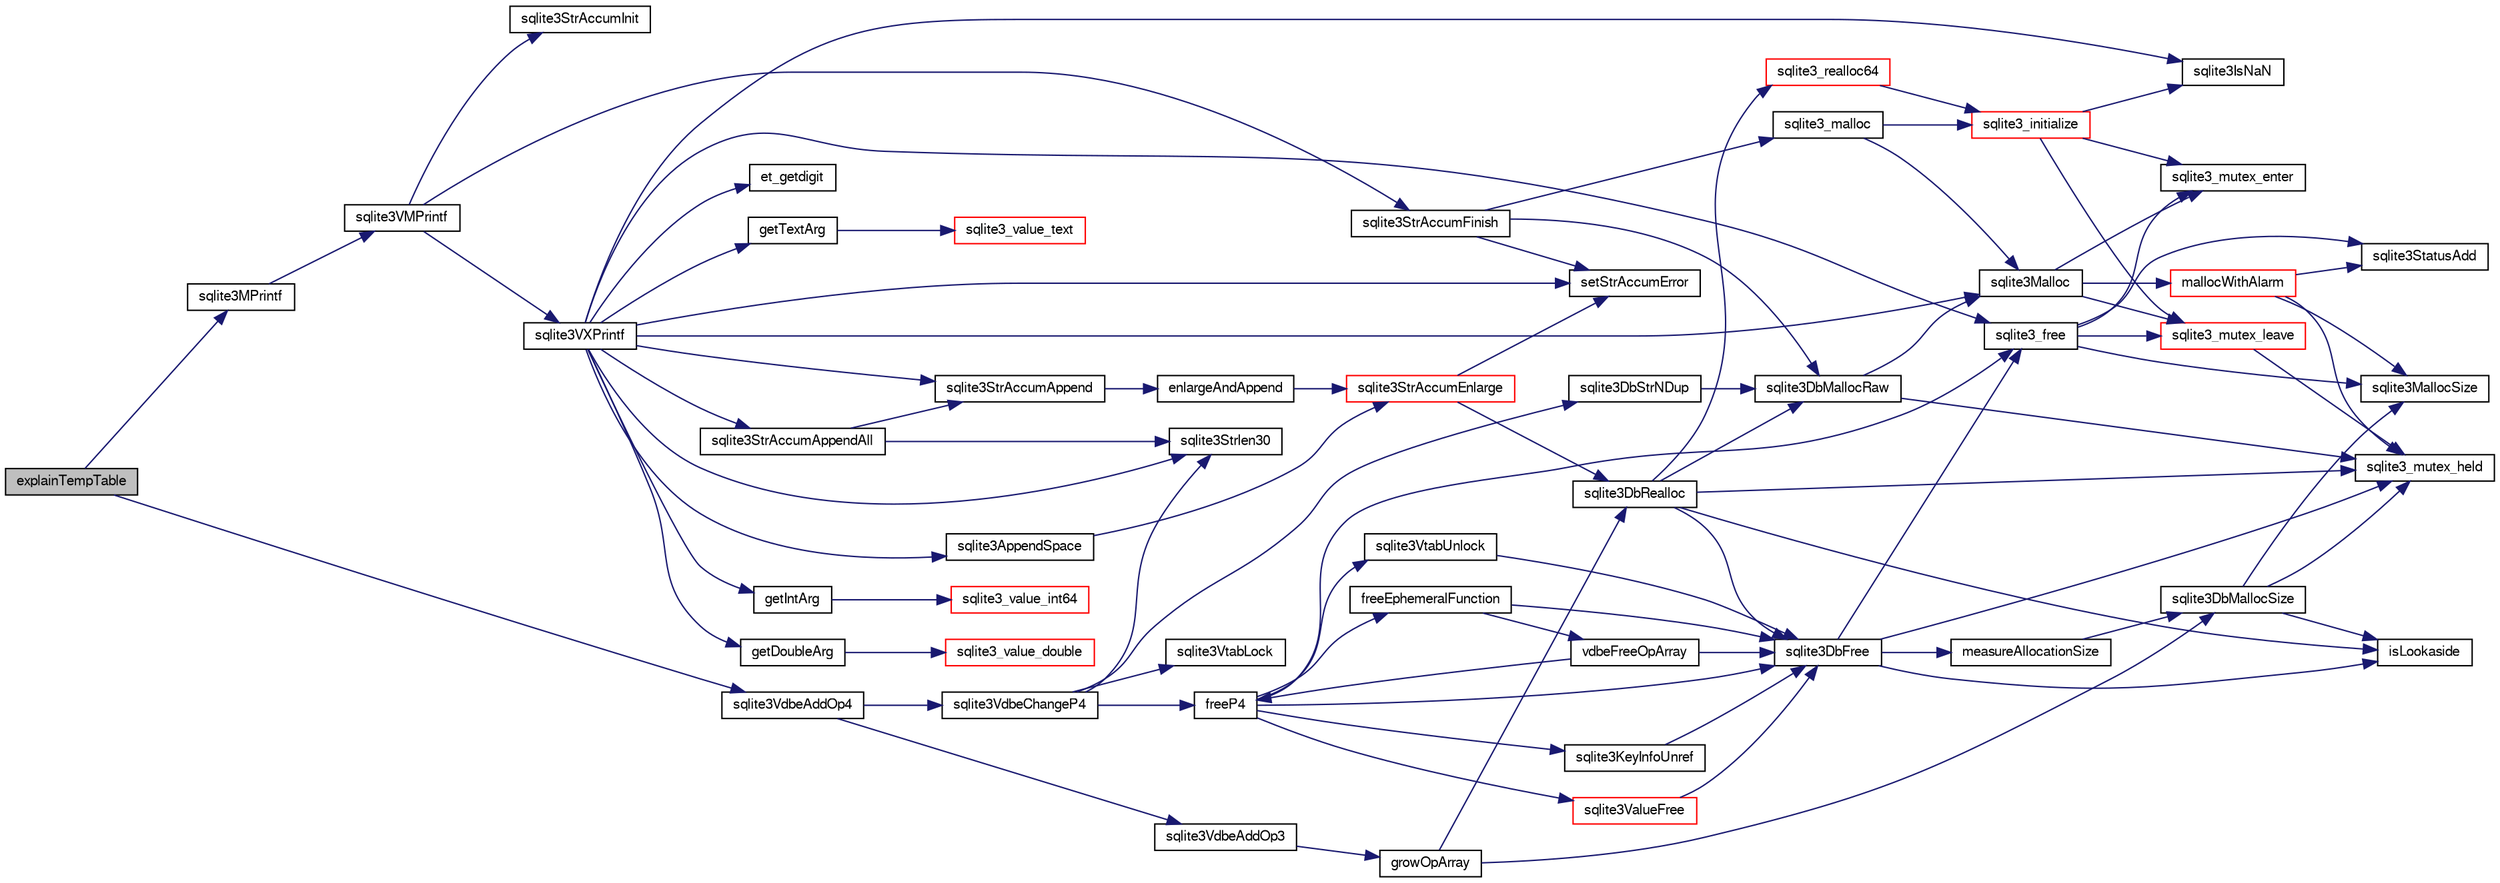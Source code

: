 digraph "explainTempTable"
{
  edge [fontname="FreeSans",fontsize="10",labelfontname="FreeSans",labelfontsize="10"];
  node [fontname="FreeSans",fontsize="10",shape=record];
  rankdir="LR";
  Node99934 [label="explainTempTable",height=0.2,width=0.4,color="black", fillcolor="grey75", style="filled", fontcolor="black"];
  Node99934 -> Node99935 [color="midnightblue",fontsize="10",style="solid",fontname="FreeSans"];
  Node99935 [label="sqlite3MPrintf",height=0.2,width=0.4,color="black", fillcolor="white", style="filled",URL="$sqlite3_8c.html#a208ef0df84e9778778804a19af03efea"];
  Node99935 -> Node99936 [color="midnightblue",fontsize="10",style="solid",fontname="FreeSans"];
  Node99936 [label="sqlite3VMPrintf",height=0.2,width=0.4,color="black", fillcolor="white", style="filled",URL="$sqlite3_8c.html#a05535d0982ef06fbc2ee8195ebbae689"];
  Node99936 -> Node99937 [color="midnightblue",fontsize="10",style="solid",fontname="FreeSans"];
  Node99937 [label="sqlite3StrAccumInit",height=0.2,width=0.4,color="black", fillcolor="white", style="filled",URL="$sqlite3_8c.html#aabf95e113b9d54d519cd15a56215f560"];
  Node99936 -> Node99938 [color="midnightblue",fontsize="10",style="solid",fontname="FreeSans"];
  Node99938 [label="sqlite3VXPrintf",height=0.2,width=0.4,color="black", fillcolor="white", style="filled",URL="$sqlite3_8c.html#a63c25806c9bd4a2b76f9a0eb232c6bde"];
  Node99938 -> Node99939 [color="midnightblue",fontsize="10",style="solid",fontname="FreeSans"];
  Node99939 [label="sqlite3StrAccumAppend",height=0.2,width=0.4,color="black", fillcolor="white", style="filled",URL="$sqlite3_8c.html#a56664fa33def33c5a5245b623441d5e0"];
  Node99939 -> Node99940 [color="midnightblue",fontsize="10",style="solid",fontname="FreeSans"];
  Node99940 [label="enlargeAndAppend",height=0.2,width=0.4,color="black", fillcolor="white", style="filled",URL="$sqlite3_8c.html#a25b21e61dc0883d849890eaa8a18088a"];
  Node99940 -> Node99941 [color="midnightblue",fontsize="10",style="solid",fontname="FreeSans"];
  Node99941 [label="sqlite3StrAccumEnlarge",height=0.2,width=0.4,color="red", fillcolor="white", style="filled",URL="$sqlite3_8c.html#a38976500a97c69d65086eeccca82dd96"];
  Node99941 -> Node99942 [color="midnightblue",fontsize="10",style="solid",fontname="FreeSans"];
  Node99942 [label="setStrAccumError",height=0.2,width=0.4,color="black", fillcolor="white", style="filled",URL="$sqlite3_8c.html#a3dc479a1fc8ba1ab8edfe51f8a0b102c"];
  Node99941 -> Node99955 [color="midnightblue",fontsize="10",style="solid",fontname="FreeSans"];
  Node99955 [label="sqlite3DbRealloc",height=0.2,width=0.4,color="black", fillcolor="white", style="filled",URL="$sqlite3_8c.html#ae028f4902a9d29bcaf310ff289ee87dc"];
  Node99955 -> Node99945 [color="midnightblue",fontsize="10",style="solid",fontname="FreeSans"];
  Node99945 [label="sqlite3_mutex_held",height=0.2,width=0.4,color="black", fillcolor="white", style="filled",URL="$sqlite3_8c.html#acf77da68932b6bc163c5e68547ecc3e7"];
  Node99955 -> Node99956 [color="midnightblue",fontsize="10",style="solid",fontname="FreeSans"];
  Node99956 [label="sqlite3DbMallocRaw",height=0.2,width=0.4,color="black", fillcolor="white", style="filled",URL="$sqlite3_8c.html#abbe8be0cf7175e11ddc3e2218fad924e"];
  Node99956 -> Node99945 [color="midnightblue",fontsize="10",style="solid",fontname="FreeSans"];
  Node99956 -> Node99957 [color="midnightblue",fontsize="10",style="solid",fontname="FreeSans"];
  Node99957 [label="sqlite3Malloc",height=0.2,width=0.4,color="black", fillcolor="white", style="filled",URL="$sqlite3_8c.html#a361a2eaa846b1885f123abe46f5d8b2b"];
  Node99957 -> Node99951 [color="midnightblue",fontsize="10",style="solid",fontname="FreeSans"];
  Node99951 [label="sqlite3_mutex_enter",height=0.2,width=0.4,color="black", fillcolor="white", style="filled",URL="$sqlite3_8c.html#a1c12cde690bd89f104de5cbad12a6bf5"];
  Node99957 -> Node99958 [color="midnightblue",fontsize="10",style="solid",fontname="FreeSans"];
  Node99958 [label="mallocWithAlarm",height=0.2,width=0.4,color="red", fillcolor="white", style="filled",URL="$sqlite3_8c.html#ab070d5cf8e48ec8a6a43cf025d48598b"];
  Node99958 -> Node99945 [color="midnightblue",fontsize="10",style="solid",fontname="FreeSans"];
  Node99958 -> Node99948 [color="midnightblue",fontsize="10",style="solid",fontname="FreeSans"];
  Node99948 [label="sqlite3MallocSize",height=0.2,width=0.4,color="black", fillcolor="white", style="filled",URL="$sqlite3_8c.html#acf5d2a5f35270bafb050bd2def576955"];
  Node99958 -> Node99952 [color="midnightblue",fontsize="10",style="solid",fontname="FreeSans"];
  Node99952 [label="sqlite3StatusAdd",height=0.2,width=0.4,color="black", fillcolor="white", style="filled",URL="$sqlite3_8c.html#afa029f93586aeab4cc85360905dae9cd"];
  Node99957 -> Node99953 [color="midnightblue",fontsize="10",style="solid",fontname="FreeSans"];
  Node99953 [label="sqlite3_mutex_leave",height=0.2,width=0.4,color="red", fillcolor="white", style="filled",URL="$sqlite3_8c.html#a5838d235601dbd3c1fa993555c6bcc93"];
  Node99953 -> Node99945 [color="midnightblue",fontsize="10",style="solid",fontname="FreeSans"];
  Node99955 -> Node99949 [color="midnightblue",fontsize="10",style="solid",fontname="FreeSans"];
  Node99949 [label="isLookaside",height=0.2,width=0.4,color="black", fillcolor="white", style="filled",URL="$sqlite3_8c.html#a770fa05ff9717b75e16f4d968a77b897"];
  Node99955 -> Node99944 [color="midnightblue",fontsize="10",style="solid",fontname="FreeSans"];
  Node99944 [label="sqlite3DbFree",height=0.2,width=0.4,color="black", fillcolor="white", style="filled",URL="$sqlite3_8c.html#ac70ab821a6607b4a1b909582dc37a069"];
  Node99944 -> Node99945 [color="midnightblue",fontsize="10",style="solid",fontname="FreeSans"];
  Node99944 -> Node99946 [color="midnightblue",fontsize="10",style="solid",fontname="FreeSans"];
  Node99946 [label="measureAllocationSize",height=0.2,width=0.4,color="black", fillcolor="white", style="filled",URL="$sqlite3_8c.html#a45731e644a22fdb756e2b6337224217a"];
  Node99946 -> Node99947 [color="midnightblue",fontsize="10",style="solid",fontname="FreeSans"];
  Node99947 [label="sqlite3DbMallocSize",height=0.2,width=0.4,color="black", fillcolor="white", style="filled",URL="$sqlite3_8c.html#aa397e5a8a03495203a0767abf0a71f86"];
  Node99947 -> Node99948 [color="midnightblue",fontsize="10",style="solid",fontname="FreeSans"];
  Node99947 -> Node99945 [color="midnightblue",fontsize="10",style="solid",fontname="FreeSans"];
  Node99947 -> Node99949 [color="midnightblue",fontsize="10",style="solid",fontname="FreeSans"];
  Node99944 -> Node99949 [color="midnightblue",fontsize="10",style="solid",fontname="FreeSans"];
  Node99944 -> Node99950 [color="midnightblue",fontsize="10",style="solid",fontname="FreeSans"];
  Node99950 [label="sqlite3_free",height=0.2,width=0.4,color="black", fillcolor="white", style="filled",URL="$sqlite3_8c.html#a6552349e36a8a691af5487999ab09519"];
  Node99950 -> Node99951 [color="midnightblue",fontsize="10",style="solid",fontname="FreeSans"];
  Node99950 -> Node99952 [color="midnightblue",fontsize="10",style="solid",fontname="FreeSans"];
  Node99950 -> Node99948 [color="midnightblue",fontsize="10",style="solid",fontname="FreeSans"];
  Node99950 -> Node99953 [color="midnightblue",fontsize="10",style="solid",fontname="FreeSans"];
  Node99955 -> Node99962 [color="midnightblue",fontsize="10",style="solid",fontname="FreeSans"];
  Node99962 [label="sqlite3_realloc64",height=0.2,width=0.4,color="red", fillcolor="white", style="filled",URL="$sqlite3_8c.html#a3765a714077ee547e811034236dc9ecd"];
  Node99962 -> Node99963 [color="midnightblue",fontsize="10",style="solid",fontname="FreeSans"];
  Node99963 [label="sqlite3_initialize",height=0.2,width=0.4,color="red", fillcolor="white", style="filled",URL="$sqlite3_8c.html#ab0c0ee2d5d4cf8b28e9572296a8861df"];
  Node99963 -> Node99951 [color="midnightblue",fontsize="10",style="solid",fontname="FreeSans"];
  Node99963 -> Node99953 [color="midnightblue",fontsize="10",style="solid",fontname="FreeSans"];
  Node99963 -> Node100106 [color="midnightblue",fontsize="10",style="solid",fontname="FreeSans"];
  Node100106 [label="sqlite3IsNaN",height=0.2,width=0.4,color="black", fillcolor="white", style="filled",URL="$sqlite3_8c.html#aed4d78203877c3486765ccbc7feebb50"];
  Node99938 -> Node100211 [color="midnightblue",fontsize="10",style="solid",fontname="FreeSans"];
  Node100211 [label="getIntArg",height=0.2,width=0.4,color="black", fillcolor="white", style="filled",URL="$sqlite3_8c.html#abff258963dbd9205fb299851a64c67be"];
  Node100211 -> Node100097 [color="midnightblue",fontsize="10",style="solid",fontname="FreeSans"];
  Node100097 [label="sqlite3_value_int64",height=0.2,width=0.4,color="red", fillcolor="white", style="filled",URL="$sqlite3_8c.html#ab38d8627f4750672e72712df0b709e0d"];
  Node99938 -> Node99957 [color="midnightblue",fontsize="10",style="solid",fontname="FreeSans"];
  Node99938 -> Node99942 [color="midnightblue",fontsize="10",style="solid",fontname="FreeSans"];
  Node99938 -> Node100212 [color="midnightblue",fontsize="10",style="solid",fontname="FreeSans"];
  Node100212 [label="getDoubleArg",height=0.2,width=0.4,color="black", fillcolor="white", style="filled",URL="$sqlite3_8c.html#a1cf25120072c85bd261983b24c12c3d9"];
  Node100212 -> Node100101 [color="midnightblue",fontsize="10",style="solid",fontname="FreeSans"];
  Node100101 [label="sqlite3_value_double",height=0.2,width=0.4,color="red", fillcolor="white", style="filled",URL="$sqlite3_8c.html#a3e50c1a2dd484a8b6911c9d163816b88"];
  Node99938 -> Node100106 [color="midnightblue",fontsize="10",style="solid",fontname="FreeSans"];
  Node99938 -> Node100024 [color="midnightblue",fontsize="10",style="solid",fontname="FreeSans"];
  Node100024 [label="sqlite3Strlen30",height=0.2,width=0.4,color="black", fillcolor="white", style="filled",URL="$sqlite3_8c.html#a3dcd80ba41f1a308193dee74857b62a7"];
  Node99938 -> Node100213 [color="midnightblue",fontsize="10",style="solid",fontname="FreeSans"];
  Node100213 [label="et_getdigit",height=0.2,width=0.4,color="black", fillcolor="white", style="filled",URL="$sqlite3_8c.html#a40c5a308749ad07cc2397a53e081bff0"];
  Node99938 -> Node100214 [color="midnightblue",fontsize="10",style="solid",fontname="FreeSans"];
  Node100214 [label="getTextArg",height=0.2,width=0.4,color="black", fillcolor="white", style="filled",URL="$sqlite3_8c.html#afbb41850423ef20071cefaab0431e04d"];
  Node100214 -> Node100029 [color="midnightblue",fontsize="10",style="solid",fontname="FreeSans"];
  Node100029 [label="sqlite3_value_text",height=0.2,width=0.4,color="red", fillcolor="white", style="filled",URL="$sqlite3_8c.html#aef2ace3239e6dd59c74110faa70f8171"];
  Node99938 -> Node100215 [color="midnightblue",fontsize="10",style="solid",fontname="FreeSans"];
  Node100215 [label="sqlite3StrAccumAppendAll",height=0.2,width=0.4,color="black", fillcolor="white", style="filled",URL="$sqlite3_8c.html#acaf8f3e4f99a3c3a4a77e9c987547289"];
  Node100215 -> Node99939 [color="midnightblue",fontsize="10",style="solid",fontname="FreeSans"];
  Node100215 -> Node100024 [color="midnightblue",fontsize="10",style="solid",fontname="FreeSans"];
  Node99938 -> Node100216 [color="midnightblue",fontsize="10",style="solid",fontname="FreeSans"];
  Node100216 [label="sqlite3AppendSpace",height=0.2,width=0.4,color="black", fillcolor="white", style="filled",URL="$sqlite3_8c.html#aefd38a5afc0020d4a93855c3ee7c63a8"];
  Node100216 -> Node99941 [color="midnightblue",fontsize="10",style="solid",fontname="FreeSans"];
  Node99938 -> Node99950 [color="midnightblue",fontsize="10",style="solid",fontname="FreeSans"];
  Node99936 -> Node99988 [color="midnightblue",fontsize="10",style="solid",fontname="FreeSans"];
  Node99988 [label="sqlite3StrAccumFinish",height=0.2,width=0.4,color="black", fillcolor="white", style="filled",URL="$sqlite3_8c.html#adb7f26b10ac1b847db6f000ef4c2e2ba"];
  Node99988 -> Node99956 [color="midnightblue",fontsize="10",style="solid",fontname="FreeSans"];
  Node99988 -> Node99989 [color="midnightblue",fontsize="10",style="solid",fontname="FreeSans"];
  Node99989 [label="sqlite3_malloc",height=0.2,width=0.4,color="black", fillcolor="white", style="filled",URL="$sqlite3_8c.html#ac79dba55fc32b6a840cf5a9769bce7cd"];
  Node99989 -> Node99963 [color="midnightblue",fontsize="10",style="solid",fontname="FreeSans"];
  Node99989 -> Node99957 [color="midnightblue",fontsize="10",style="solid",fontname="FreeSans"];
  Node99988 -> Node99942 [color="midnightblue",fontsize="10",style="solid",fontname="FreeSans"];
  Node99934 -> Node100217 [color="midnightblue",fontsize="10",style="solid",fontname="FreeSans"];
  Node100217 [label="sqlite3VdbeAddOp4",height=0.2,width=0.4,color="black", fillcolor="white", style="filled",URL="$sqlite3_8c.html#a739d7a47b1c11779283b7797ea7e1d4d"];
  Node100217 -> Node100218 [color="midnightblue",fontsize="10",style="solid",fontname="FreeSans"];
  Node100218 [label="sqlite3VdbeAddOp3",height=0.2,width=0.4,color="black", fillcolor="white", style="filled",URL="$sqlite3_8c.html#a29b4560b019211a73e1478cec7468345"];
  Node100218 -> Node100219 [color="midnightblue",fontsize="10",style="solid",fontname="FreeSans"];
  Node100219 [label="growOpArray",height=0.2,width=0.4,color="black", fillcolor="white", style="filled",URL="$sqlite3_8c.html#adb00b9ead01ffe0d757d5a6d0853ada5"];
  Node100219 -> Node99955 [color="midnightblue",fontsize="10",style="solid",fontname="FreeSans"];
  Node100219 -> Node99947 [color="midnightblue",fontsize="10",style="solid",fontname="FreeSans"];
  Node100217 -> Node100220 [color="midnightblue",fontsize="10",style="solid",fontname="FreeSans"];
  Node100220 [label="sqlite3VdbeChangeP4",height=0.2,width=0.4,color="black", fillcolor="white", style="filled",URL="$sqlite3_8c.html#add0d891a062d044a0c7e6fc072702830"];
  Node100220 -> Node100221 [color="midnightblue",fontsize="10",style="solid",fontname="FreeSans"];
  Node100221 [label="freeP4",height=0.2,width=0.4,color="black", fillcolor="white", style="filled",URL="$sqlite3_8c.html#aa1ec8debef2a9be5fe36a3082fd3e0f9"];
  Node100221 -> Node99944 [color="midnightblue",fontsize="10",style="solid",fontname="FreeSans"];
  Node100221 -> Node100222 [color="midnightblue",fontsize="10",style="solid",fontname="FreeSans"];
  Node100222 [label="sqlite3KeyInfoUnref",height=0.2,width=0.4,color="black", fillcolor="white", style="filled",URL="$sqlite3_8c.html#ac94cc1874ab0865db1dbbefd3886ba4a"];
  Node100222 -> Node99944 [color="midnightblue",fontsize="10",style="solid",fontname="FreeSans"];
  Node100221 -> Node99950 [color="midnightblue",fontsize="10",style="solid",fontname="FreeSans"];
  Node100221 -> Node100223 [color="midnightblue",fontsize="10",style="solid",fontname="FreeSans"];
  Node100223 [label="freeEphemeralFunction",height=0.2,width=0.4,color="black", fillcolor="white", style="filled",URL="$sqlite3_8c.html#ace0a45aad803937290f5495906773bc4"];
  Node100223 -> Node99944 [color="midnightblue",fontsize="10",style="solid",fontname="FreeSans"];
  Node100223 -> Node100224 [color="midnightblue",fontsize="10",style="solid",fontname="FreeSans"];
  Node100224 [label="vdbeFreeOpArray",height=0.2,width=0.4,color="black", fillcolor="white", style="filled",URL="$sqlite3_8c.html#affa26b190a34b8772c3f4a4d06866c50"];
  Node100224 -> Node100221 [color="midnightblue",fontsize="10",style="solid",fontname="FreeSans"];
  Node100224 -> Node99944 [color="midnightblue",fontsize="10",style="solid",fontname="FreeSans"];
  Node100221 -> Node100225 [color="midnightblue",fontsize="10",style="solid",fontname="FreeSans"];
  Node100225 [label="sqlite3ValueFree",height=0.2,width=0.4,color="red", fillcolor="white", style="filled",URL="$sqlite3_8c.html#afeed84c3f344a833d15c7209265dc520"];
  Node100225 -> Node99944 [color="midnightblue",fontsize="10",style="solid",fontname="FreeSans"];
  Node100221 -> Node100226 [color="midnightblue",fontsize="10",style="solid",fontname="FreeSans"];
  Node100226 [label="sqlite3VtabUnlock",height=0.2,width=0.4,color="black", fillcolor="white", style="filled",URL="$sqlite3_8c.html#a8b3341682c7724d767ebc8288b9063b4"];
  Node100226 -> Node99944 [color="midnightblue",fontsize="10",style="solid",fontname="FreeSans"];
  Node100220 -> Node100227 [color="midnightblue",fontsize="10",style="solid",fontname="FreeSans"];
  Node100227 [label="sqlite3VtabLock",height=0.2,width=0.4,color="black", fillcolor="white", style="filled",URL="$sqlite3_8c.html#aa2b6bcc2ba2b313da4b72e6b0d83dea6"];
  Node100220 -> Node100024 [color="midnightblue",fontsize="10",style="solid",fontname="FreeSans"];
  Node100220 -> Node100202 [color="midnightblue",fontsize="10",style="solid",fontname="FreeSans"];
  Node100202 [label="sqlite3DbStrNDup",height=0.2,width=0.4,color="black", fillcolor="white", style="filled",URL="$sqlite3_8c.html#a48e8c757f70cba60fe83ce00ad8de713"];
  Node100202 -> Node99956 [color="midnightblue",fontsize="10",style="solid",fontname="FreeSans"];
}
